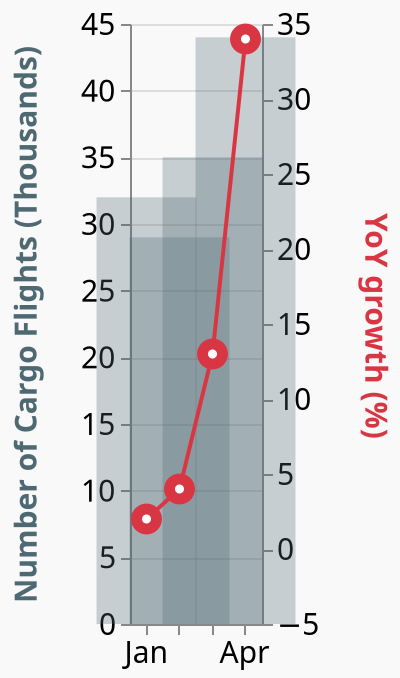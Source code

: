 {
  "$schema": "https://vega.github.io/schema/vega-lite/v5.json",
  "description": "A dual axis chart, created by setting y's scale resolution to `\"independent\"`",
  "width": "container",
  "height": 300,
  "background": "#f9f9f9",
  "data": {
    "values": [
      {"month": "01/20", "cargo-flights": 32, "growth": 2},
      {"month": "02/20", "cargo-flights": 29, "growth": 4},
      {"month": "03/20", "cargo-flights": 35, "growth": 13},
      {"month": "04/20", "cargo-flights": 44, "growth": 34}
    ]
  },
  "encoding": {
    "x": {
      "timeUnit": "month",
      "field": "month",
      "axis": {"format": "%b", "title": null, "labelFontSize": 15},
      "type": "ordinal"
    }
  },
  "layer": [
    {
      "mark": {"opacity": 0.3, "type": "bar", "color": "#4F6973", "size": 50},
      "encoding": {
        "y": {
          "field": "cargo-flights",
          "type": "quantitative",
          "title": "Number of Cargo Flights (Thousands)",
          "axis": {"titleColor": "#4F6973", "titleFontSize": 15, "titlePadding": 20, "labelFontSize": 15}
        },
        "tooltip": [
          {
            "field": "month",
            "type": "ordinal",
            "timeUnit": "month",
            "title": "Month"
          },
          {
            "field": "cargo-flights",
            "type": "quantitative",
            "title": "Cargo Flights (Thousands)"
          }
        ]
      }
    },
    {
      "mark": {
        "stroke": "#D93644",
        "type": "line",
        "point": {"fill": "white", "filled": false, "stroke": "#D93644", "strokeWidth": 10}
      },
      "encoding": {
        "y": {
          "aggregate": "average",
          "field": "growth",
          "scale": {"domain": [-5, 35]},
          "title": "YoY growth (%)",
          "axis": {"titleColor": "#D93644", "titleFontSize": 15, "titlePadding": 20, "labelFontSize": 15}
        },
        "tooltip": [
          {
            "field": "month",
            "type": "ordinal",
            "timeUnit": "month",
            "title": "Month"
          },
          {
            "field": "growth",
            "type": "quantitative",
            "title": "Growth Percentage (%)"
          }
        ]
      }
    }
  ],
  "resolve": {"scale": {"y": "independent"}},
  "config": {}
}